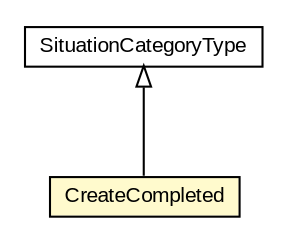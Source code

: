 #!/usr/local/bin/dot
#
# Class diagram 
# Generated by UMLGraph version R5_6-24-gf6e263 (http://www.umlgraph.org/)
#

digraph G {
	edge [fontname="arial",fontsize=10,labelfontname="arial",labelfontsize=10];
	node [fontname="arial",fontsize=10,shape=plaintext];
	nodesep=0.25;
	ranksep=0.5;
	// org.oasis_open.docs.wsdm.muws2_2.SituationCategoryType
	c61711 [label=<<table title="org.oasis_open.docs.wsdm.muws2_2.SituationCategoryType" border="0" cellborder="1" cellspacing="0" cellpadding="2" port="p" href="./SituationCategoryType.html">
		<tr><td><table border="0" cellspacing="0" cellpadding="1">
<tr><td align="center" balign="center"> SituationCategoryType </td></tr>
		</table></td></tr>
		</table>>, URL="./SituationCategoryType.html", fontname="arial", fontcolor="black", fontsize=10.0];
	// org.oasis_open.docs.wsdm.muws2_2.CreateCompleted
	c61745 [label=<<table title="org.oasis_open.docs.wsdm.muws2_2.CreateCompleted" border="0" cellborder="1" cellspacing="0" cellpadding="2" port="p" bgcolor="lemonChiffon" href="./CreateCompleted.html">
		<tr><td><table border="0" cellspacing="0" cellpadding="1">
<tr><td align="center" balign="center"> CreateCompleted </td></tr>
		</table></td></tr>
		</table>>, URL="./CreateCompleted.html", fontname="arial", fontcolor="black", fontsize=10.0];
	//org.oasis_open.docs.wsdm.muws2_2.CreateCompleted extends org.oasis_open.docs.wsdm.muws2_2.SituationCategoryType
	c61711:p -> c61745:p [dir=back,arrowtail=empty];
}

